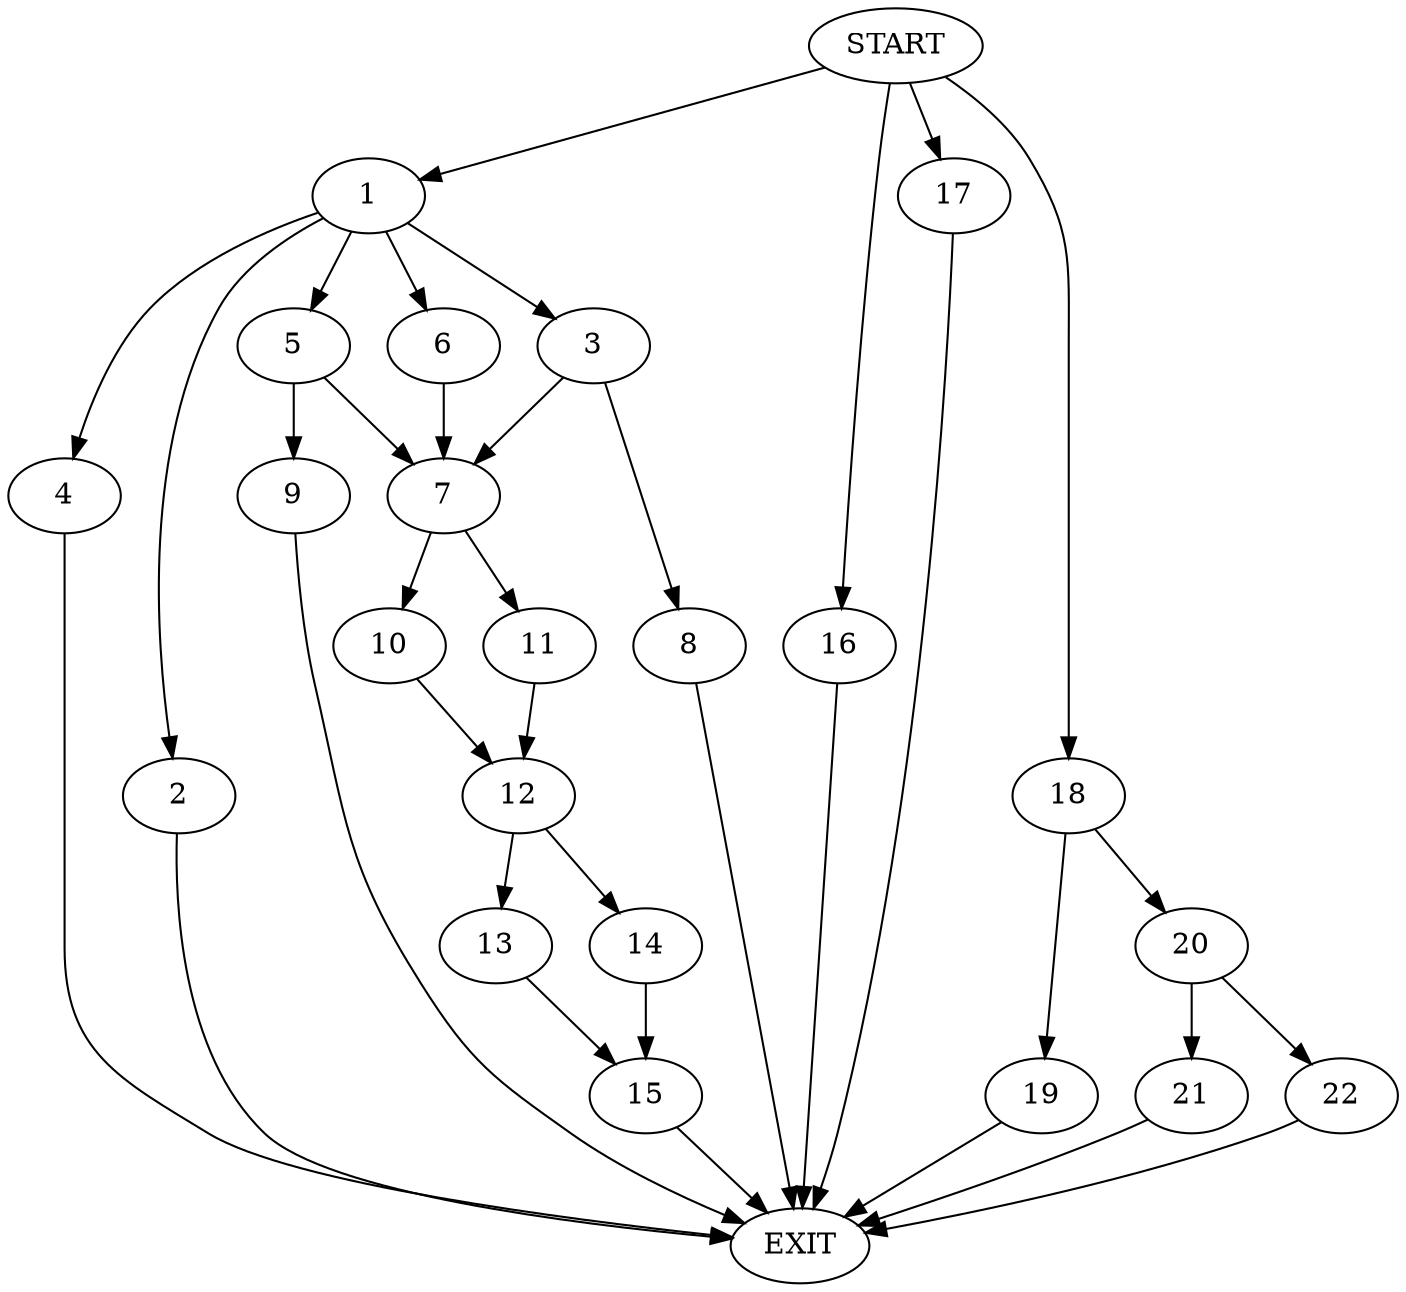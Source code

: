 digraph {
0 [label="START"]
23 [label="EXIT"]
0 -> 1
1 -> 2
1 -> 3
1 -> 4
1 -> 5
1 -> 6
4 -> 23
6 -> 7
3 -> 8
3 -> 7
2 -> 23
5 -> 7
5 -> 9
8 -> 23
7 -> 10
7 -> 11
9 -> 23
11 -> 12
10 -> 12
12 -> 13
12 -> 14
13 -> 15
14 -> 15
15 -> 23
0 -> 16
16 -> 23
0 -> 17
17 -> 23
0 -> 18
18 -> 19
18 -> 20
19 -> 23
20 -> 21
20 -> 22
21 -> 23
22 -> 23
}
